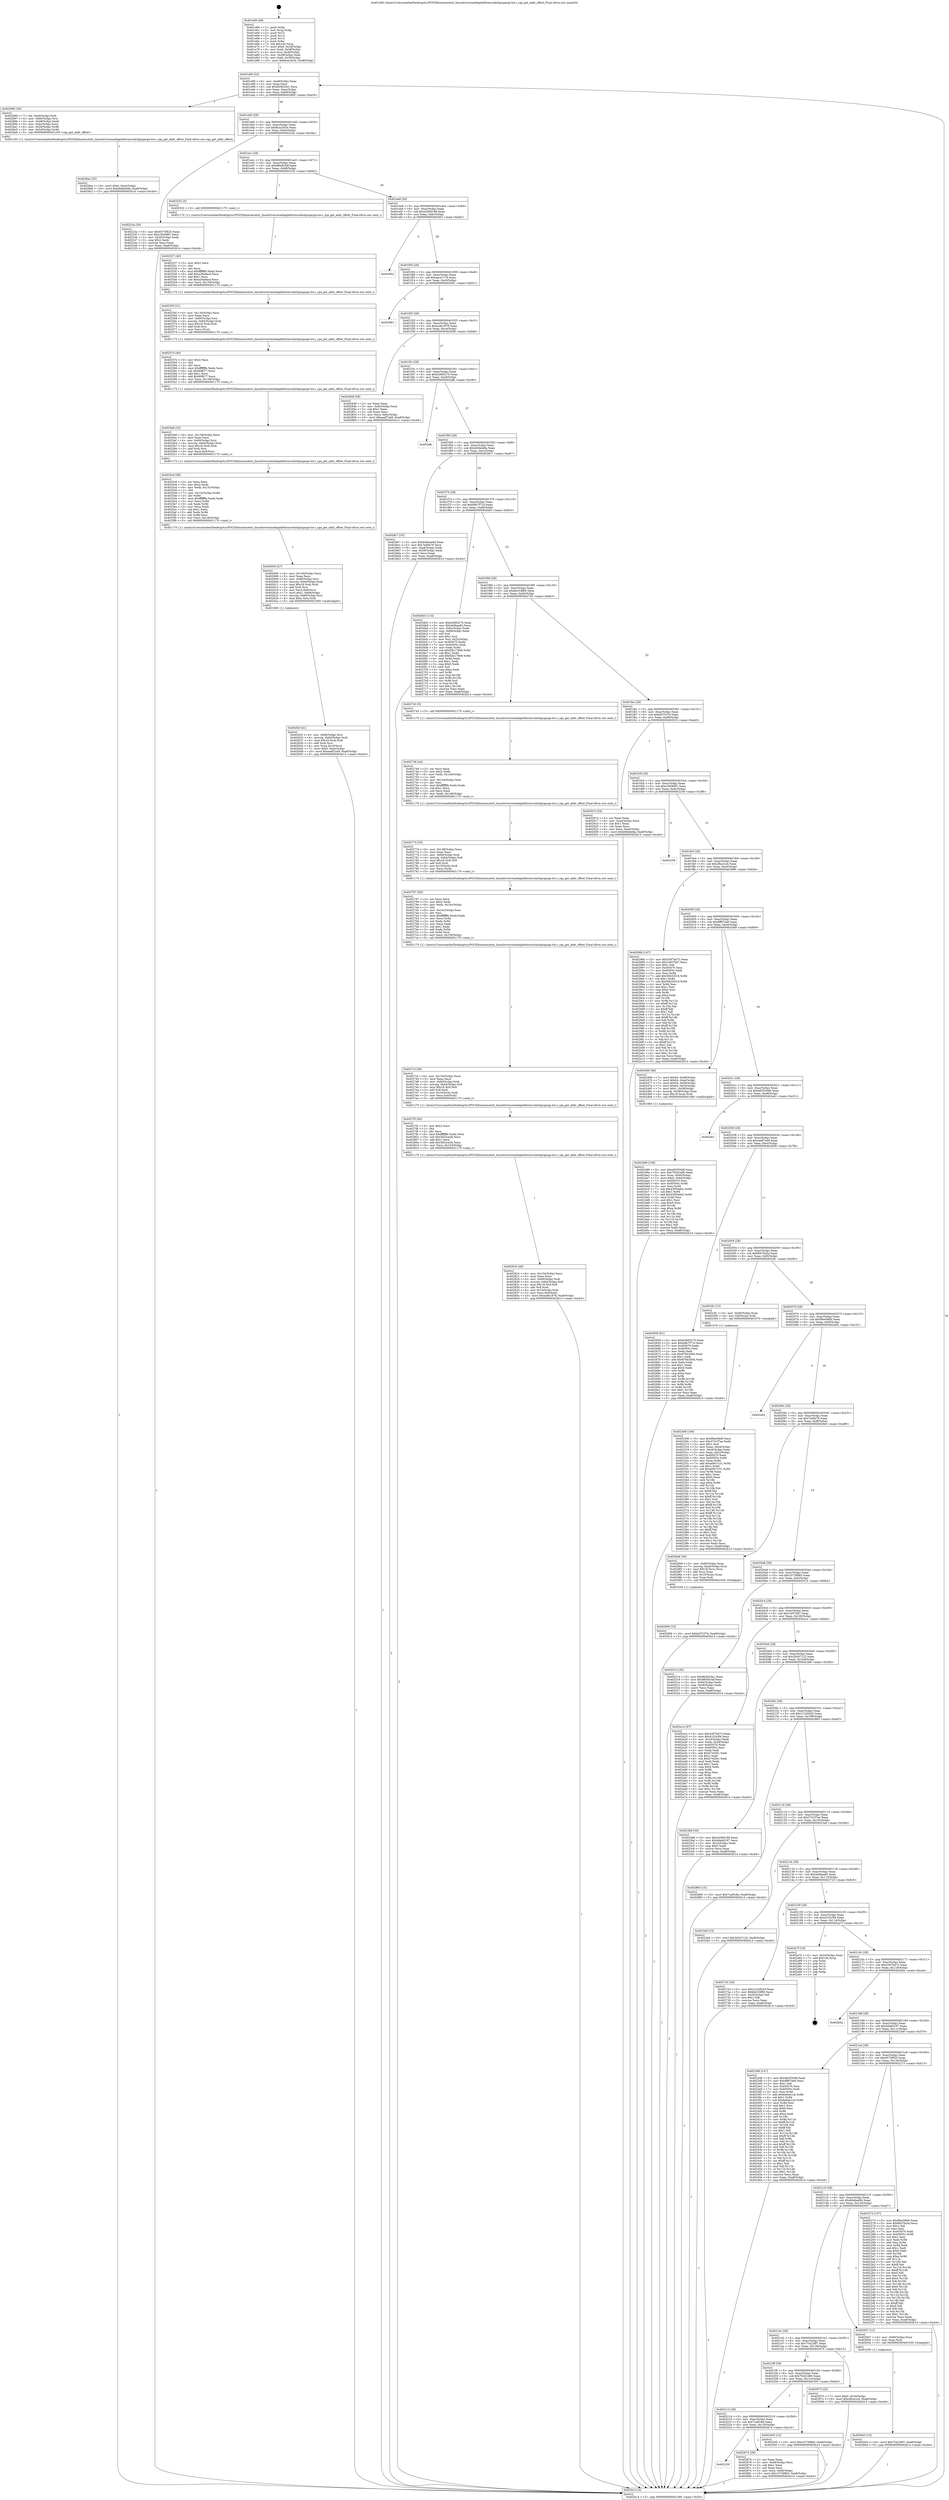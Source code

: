digraph "0x401e60" {
  label = "0x401e60 (/mnt/c/Users/mathe/Desktop/tcc/POCII/binaries/extr_linuxdriversmediaplatformrockchiprgarga-hw.c_rga_get_addr_offset_Final-ollvm.out::main(0))"
  labelloc = "t"
  node[shape=record]

  Entry [label="",width=0.3,height=0.3,shape=circle,fillcolor=black,style=filled]
  "0x401e90" [label="{
     0x401e90 [32]\l
     | [instrs]\l
     &nbsp;&nbsp;0x401e90 \<+6\>: mov -0xa8(%rbp),%eax\l
     &nbsp;&nbsp;0x401e96 \<+2\>: mov %eax,%ecx\l
     &nbsp;&nbsp;0x401e98 \<+6\>: sub $0x8b5b53e1,%ecx\l
     &nbsp;&nbsp;0x401e9e \<+6\>: mov %eax,-0xac(%rbp)\l
     &nbsp;&nbsp;0x401ea4 \<+6\>: mov %ecx,-0xb0(%rbp)\l
     &nbsp;&nbsp;0x401eaa \<+6\>: je 0000000000402890 \<main+0xa30\>\l
  }"]
  "0x402890" [label="{
     0x402890 [30]\l
     | [instrs]\l
     &nbsp;&nbsp;0x402890 \<+7\>: lea -0xa0(%rbp),%rdi\l
     &nbsp;&nbsp;0x402897 \<+4\>: mov -0x60(%rbp),%rsi\l
     &nbsp;&nbsp;0x40289b \<+3\>: mov -0x48(%rbp),%edx\l
     &nbsp;&nbsp;0x40289e \<+3\>: mov -0x4c(%rbp),%ecx\l
     &nbsp;&nbsp;0x4028a1 \<+4\>: mov -0x50(%rbp),%r8d\l
     &nbsp;&nbsp;0x4028a5 \<+4\>: mov -0x54(%rbp),%r9d\l
     &nbsp;&nbsp;0x4028a9 \<+5\>: call 0000000000401250 \<rga_get_addr_offset\>\l
     | [calls]\l
     &nbsp;&nbsp;0x401250 \{1\} (/mnt/c/Users/mathe/Desktop/tcc/POCII/binaries/extr_linuxdriversmediaplatformrockchiprgarga-hw.c_rga_get_addr_offset_Final-ollvm.out::rga_get_addr_offset)\l
  }"]
  "0x401eb0" [label="{
     0x401eb0 [28]\l
     | [instrs]\l
     &nbsp;&nbsp;0x401eb0 \<+5\>: jmp 0000000000401eb5 \<main+0x55\>\l
     &nbsp;&nbsp;0x401eb5 \<+6\>: mov -0xac(%rbp),%eax\l
     &nbsp;&nbsp;0x401ebb \<+5\>: sub $0x8cac3e3e,%eax\l
     &nbsp;&nbsp;0x401ec0 \<+6\>: mov %eax,-0xb4(%rbp)\l
     &nbsp;&nbsp;0x401ec6 \<+6\>: je 000000000040223a \<main+0x3da\>\l
  }"]
  Exit [label="",width=0.3,height=0.3,shape=circle,fillcolor=black,style=filled,peripheries=2]
  "0x40223a" [label="{
     0x40223a [30]\l
     | [instrs]\l
     &nbsp;&nbsp;0x40223a \<+5\>: mov $0x6575f825,%eax\l
     &nbsp;&nbsp;0x40223f \<+5\>: mov $0xc39366f1,%ecx\l
     &nbsp;&nbsp;0x402244 \<+3\>: mov -0x30(%rbp),%edx\l
     &nbsp;&nbsp;0x402247 \<+3\>: cmp $0x2,%edx\l
     &nbsp;&nbsp;0x40224a \<+3\>: cmovne %ecx,%eax\l
     &nbsp;&nbsp;0x40224d \<+6\>: mov %eax,-0xa8(%rbp)\l
     &nbsp;&nbsp;0x402253 \<+5\>: jmp 0000000000402b14 \<main+0xcb4\>\l
  }"]
  "0x401ecc" [label="{
     0x401ecc [28]\l
     | [instrs]\l
     &nbsp;&nbsp;0x401ecc \<+5\>: jmp 0000000000401ed1 \<main+0x71\>\l
     &nbsp;&nbsp;0x401ed1 \<+6\>: mov -0xac(%rbp),%eax\l
     &nbsp;&nbsp;0x401ed7 \<+5\>: sub $0x980d53df,%eax\l
     &nbsp;&nbsp;0x401edc \<+6\>: mov %eax,-0xb8(%rbp)\l
     &nbsp;&nbsp;0x401ee2 \<+6\>: je 0000000000402532 \<main+0x6d2\>\l
  }"]
  "0x402b14" [label="{
     0x402b14 [5]\l
     | [instrs]\l
     &nbsp;&nbsp;0x402b14 \<+5\>: jmp 0000000000401e90 \<main+0x30\>\l
  }"]
  "0x401e60" [label="{
     0x401e60 [48]\l
     | [instrs]\l
     &nbsp;&nbsp;0x401e60 \<+1\>: push %rbp\l
     &nbsp;&nbsp;0x401e61 \<+3\>: mov %rsp,%rbp\l
     &nbsp;&nbsp;0x401e64 \<+2\>: push %r15\l
     &nbsp;&nbsp;0x401e66 \<+2\>: push %r14\l
     &nbsp;&nbsp;0x401e68 \<+2\>: push %r12\l
     &nbsp;&nbsp;0x401e6a \<+1\>: push %rbx\l
     &nbsp;&nbsp;0x401e6b \<+7\>: sub $0x140,%rsp\l
     &nbsp;&nbsp;0x401e72 \<+7\>: movl $0x0,-0x34(%rbp)\l
     &nbsp;&nbsp;0x401e79 \<+3\>: mov %edi,-0x38(%rbp)\l
     &nbsp;&nbsp;0x401e7c \<+4\>: mov %rsi,-0x40(%rbp)\l
     &nbsp;&nbsp;0x401e80 \<+3\>: mov -0x38(%rbp),%edi\l
     &nbsp;&nbsp;0x401e83 \<+3\>: mov %edi,-0x30(%rbp)\l
     &nbsp;&nbsp;0x401e86 \<+10\>: movl $0x8cac3e3e,-0xa8(%rbp)\l
  }"]
  "0x402943" [label="{
     0x402943 [15]\l
     | [instrs]\l
     &nbsp;&nbsp;0x402943 \<+10\>: movl $0x754228f7,-0xa8(%rbp)\l
     &nbsp;&nbsp;0x40294d \<+5\>: jmp 0000000000402b14 \<main+0xcb4\>\l
  }"]
  "0x402532" [label="{
     0x402532 [5]\l
     | [instrs]\l
     &nbsp;&nbsp;0x402532 \<+5\>: call 0000000000401170 \<next_i\>\l
     | [calls]\l
     &nbsp;&nbsp;0x401170 \{1\} (/mnt/c/Users/mathe/Desktop/tcc/POCII/binaries/extr_linuxdriversmediaplatformrockchiprgarga-hw.c_rga_get_addr_offset_Final-ollvm.out::next_i)\l
  }"]
  "0x401ee8" [label="{
     0x401ee8 [28]\l
     | [instrs]\l
     &nbsp;&nbsp;0x401ee8 \<+5\>: jmp 0000000000401eed \<main+0x8d\>\l
     &nbsp;&nbsp;0x401eed \<+6\>: mov -0xac(%rbp),%eax\l
     &nbsp;&nbsp;0x401ef3 \<+5\>: sub $0xa209d188,%eax\l
     &nbsp;&nbsp;0x401ef8 \<+6\>: mov %eax,-0xbc(%rbp)\l
     &nbsp;&nbsp;0x401efe \<+6\>: je 0000000000402952 \<main+0xaf2\>\l
  }"]
  "0x402906" [label="{
     0x402906 [15]\l
     | [instrs]\l
     &nbsp;&nbsp;0x402906 \<+10\>: movl $0xbd7f1f7d,-0xa8(%rbp)\l
     &nbsp;&nbsp;0x402910 \<+5\>: jmp 0000000000402b14 \<main+0xcb4\>\l
  }"]
  "0x402952" [label="{
     0x402952\l
  }", style=dashed]
  "0x401f04" [label="{
     0x401f04 [28]\l
     | [instrs]\l
     &nbsp;&nbsp;0x401f04 \<+5\>: jmp 0000000000401f09 \<main+0xa9\>\l
     &nbsp;&nbsp;0x401f09 \<+6\>: mov -0xac(%rbp),%eax\l
     &nbsp;&nbsp;0x401f0f \<+5\>: sub $0xaace7c78,%eax\l
     &nbsp;&nbsp;0x401f14 \<+6\>: mov %eax,-0xc0(%rbp)\l
     &nbsp;&nbsp;0x401f1a \<+6\>: je 0000000000402961 \<main+0xb01\>\l
  }"]
  "0x4028ae" [label="{
     0x4028ae [25]\l
     | [instrs]\l
     &nbsp;&nbsp;0x4028ae \<+10\>: movl $0x0,-0xa4(%rbp)\l
     &nbsp;&nbsp;0x4028b8 \<+10\>: movl $0xb84bde8a,-0xa8(%rbp)\l
     &nbsp;&nbsp;0x4028c2 \<+5\>: jmp 0000000000402b14 \<main+0xcb4\>\l
  }"]
  "0x402961" [label="{
     0x402961\l
  }", style=dashed]
  "0x401f20" [label="{
     0x401f20 [28]\l
     | [instrs]\l
     &nbsp;&nbsp;0x401f20 \<+5\>: jmp 0000000000401f25 \<main+0xc5\>\l
     &nbsp;&nbsp;0x401f25 \<+6\>: mov -0xac(%rbp),%eax\l
     &nbsp;&nbsp;0x401f2b \<+5\>: sub $0xac8e1878,%eax\l
     &nbsp;&nbsp;0x401f30 \<+6\>: mov %eax,-0xc4(%rbp)\l
     &nbsp;&nbsp;0x401f36 \<+6\>: je 0000000000402849 \<main+0x9e9\>\l
  }"]
  "0x402230" [label="{
     0x402230\l
  }", style=dashed]
  "0x402849" [label="{
     0x402849 [28]\l
     | [instrs]\l
     &nbsp;&nbsp;0x402849 \<+2\>: xor %eax,%eax\l
     &nbsp;&nbsp;0x40284b \<+3\>: mov -0x6c(%rbp),%ecx\l
     &nbsp;&nbsp;0x40284e \<+3\>: sub $0x1,%eax\l
     &nbsp;&nbsp;0x402851 \<+2\>: sub %eax,%ecx\l
     &nbsp;&nbsp;0x402853 \<+3\>: mov %ecx,-0x6c(%rbp)\l
     &nbsp;&nbsp;0x402856 \<+10\>: movl $0xeadf7a49,-0xa8(%rbp)\l
     &nbsp;&nbsp;0x402860 \<+5\>: jmp 0000000000402b14 \<main+0xcb4\>\l
  }"]
  "0x401f3c" [label="{
     0x401f3c [28]\l
     | [instrs]\l
     &nbsp;&nbsp;0x401f3c \<+5\>: jmp 0000000000401f41 \<main+0xe1\>\l
     &nbsp;&nbsp;0x401f41 \<+6\>: mov -0xac(%rbp),%eax\l
     &nbsp;&nbsp;0x401f47 \<+5\>: sub $0xb2665270,%eax\l
     &nbsp;&nbsp;0x401f4c \<+6\>: mov %eax,-0xc8(%rbp)\l
     &nbsp;&nbsp;0x401f52 \<+6\>: je 0000000000402afb \<main+0xc9b\>\l
  }"]
  "0x402874" [label="{
     0x402874 [28]\l
     | [instrs]\l
     &nbsp;&nbsp;0x402874 \<+2\>: xor %eax,%eax\l
     &nbsp;&nbsp;0x402876 \<+3\>: mov -0x64(%rbp),%ecx\l
     &nbsp;&nbsp;0x402879 \<+3\>: sub $0x1,%eax\l
     &nbsp;&nbsp;0x40287c \<+2\>: sub %eax,%ecx\l
     &nbsp;&nbsp;0x40287e \<+3\>: mov %ecx,-0x64(%rbp)\l
     &nbsp;&nbsp;0x402881 \<+10\>: movl $0x107399b5,-0xa8(%rbp)\l
     &nbsp;&nbsp;0x40288b \<+5\>: jmp 0000000000402b14 \<main+0xcb4\>\l
  }"]
  "0x402afb" [label="{
     0x402afb\l
  }", style=dashed]
  "0x401f58" [label="{
     0x401f58 [28]\l
     | [instrs]\l
     &nbsp;&nbsp;0x401f58 \<+5\>: jmp 0000000000401f5d \<main+0xfd\>\l
     &nbsp;&nbsp;0x401f5d \<+6\>: mov -0xac(%rbp),%eax\l
     &nbsp;&nbsp;0x401f63 \<+5\>: sub $0xb84bde8a,%eax\l
     &nbsp;&nbsp;0x401f68 \<+6\>: mov %eax,-0xcc(%rbp)\l
     &nbsp;&nbsp;0x401f6e \<+6\>: je 00000000004028c7 \<main+0xa67\>\l
  }"]
  "0x40281b" [label="{
     0x40281b [46]\l
     | [instrs]\l
     &nbsp;&nbsp;0x40281b \<+6\>: mov -0x154(%rbp),%ecx\l
     &nbsp;&nbsp;0x402821 \<+3\>: imul %eax,%ecx\l
     &nbsp;&nbsp;0x402824 \<+4\>: mov -0x60(%rbp),%rdi\l
     &nbsp;&nbsp;0x402828 \<+4\>: movslq -0x64(%rbp),%r8\l
     &nbsp;&nbsp;0x40282c \<+4\>: imul $0x18,%r8,%r8\l
     &nbsp;&nbsp;0x402830 \<+3\>: add %r8,%rdi\l
     &nbsp;&nbsp;0x402833 \<+4\>: mov 0x10(%rdi),%rdi\l
     &nbsp;&nbsp;0x402837 \<+3\>: mov %ecx,0x8(%rdi)\l
     &nbsp;&nbsp;0x40283a \<+10\>: movl $0xac8e1878,-0xa8(%rbp)\l
     &nbsp;&nbsp;0x402844 \<+5\>: jmp 0000000000402b14 \<main+0xcb4\>\l
  }"]
  "0x4028c7" [label="{
     0x4028c7 [33]\l
     | [instrs]\l
     &nbsp;&nbsp;0x4028c7 \<+5\>: mov $0x6d4ba49d,%eax\l
     &nbsp;&nbsp;0x4028cc \<+5\>: mov $0x7ed0e76,%ecx\l
     &nbsp;&nbsp;0x4028d1 \<+6\>: mov -0xa4(%rbp),%edx\l
     &nbsp;&nbsp;0x4028d7 \<+3\>: cmp -0x58(%rbp),%edx\l
     &nbsp;&nbsp;0x4028da \<+3\>: cmovl %ecx,%eax\l
     &nbsp;&nbsp;0x4028dd \<+6\>: mov %eax,-0xa8(%rbp)\l
     &nbsp;&nbsp;0x4028e3 \<+5\>: jmp 0000000000402b14 \<main+0xcb4\>\l
  }"]
  "0x401f74" [label="{
     0x401f74 [28]\l
     | [instrs]\l
     &nbsp;&nbsp;0x401f74 \<+5\>: jmp 0000000000401f79 \<main+0x119\>\l
     &nbsp;&nbsp;0x401f79 \<+6\>: mov -0xac(%rbp),%eax\l
     &nbsp;&nbsp;0x401f7f \<+5\>: sub $0xb8b7f710,%eax\l
     &nbsp;&nbsp;0x401f84 \<+6\>: mov %eax,-0xd0(%rbp)\l
     &nbsp;&nbsp;0x401f8a \<+6\>: je 00000000004026b3 \<main+0x853\>\l
  }"]
  "0x4027f3" [label="{
     0x4027f3 [40]\l
     | [instrs]\l
     &nbsp;&nbsp;0x4027f3 \<+5\>: mov $0x2,%ecx\l
     &nbsp;&nbsp;0x4027f8 \<+1\>: cltd\l
     &nbsp;&nbsp;0x4027f9 \<+2\>: idiv %ecx\l
     &nbsp;&nbsp;0x4027fb \<+6\>: imul $0xfffffffe,%edx,%ecx\l
     &nbsp;&nbsp;0x402801 \<+6\>: sub $0x3b52ce2b,%ecx\l
     &nbsp;&nbsp;0x402807 \<+3\>: add $0x1,%ecx\l
     &nbsp;&nbsp;0x40280a \<+6\>: add $0x3b52ce2b,%ecx\l
     &nbsp;&nbsp;0x402810 \<+6\>: mov %ecx,-0x154(%rbp)\l
     &nbsp;&nbsp;0x402816 \<+5\>: call 0000000000401170 \<next_i\>\l
     | [calls]\l
     &nbsp;&nbsp;0x401170 \{1\} (/mnt/c/Users/mathe/Desktop/tcc/POCII/binaries/extr_linuxdriversmediaplatformrockchiprgarga-hw.c_rga_get_addr_offset_Final-ollvm.out::next_i)\l
  }"]
  "0x4026b3" [label="{
     0x4026b3 [114]\l
     | [instrs]\l
     &nbsp;&nbsp;0x4026b3 \<+5\>: mov $0xb2665270,%eax\l
     &nbsp;&nbsp;0x4026b8 \<+5\>: mov $0x3e0baa82,%ecx\l
     &nbsp;&nbsp;0x4026bd \<+3\>: mov -0x6c(%rbp),%edx\l
     &nbsp;&nbsp;0x4026c0 \<+3\>: cmp -0x68(%rbp),%edx\l
     &nbsp;&nbsp;0x4026c3 \<+4\>: setl %sil\l
     &nbsp;&nbsp;0x4026c7 \<+4\>: and $0x1,%sil\l
     &nbsp;&nbsp;0x4026cb \<+4\>: mov %sil,-0x25(%rbp)\l
     &nbsp;&nbsp;0x4026cf \<+7\>: mov 0x405070,%edx\l
     &nbsp;&nbsp;0x4026d6 \<+7\>: mov 0x40505c,%edi\l
     &nbsp;&nbsp;0x4026dd \<+3\>: mov %edx,%r8d\l
     &nbsp;&nbsp;0x4026e0 \<+7\>: sub $0x92b17608,%r8d\l
     &nbsp;&nbsp;0x4026e7 \<+4\>: sub $0x1,%r8d\l
     &nbsp;&nbsp;0x4026eb \<+7\>: add $0x92b17608,%r8d\l
     &nbsp;&nbsp;0x4026f2 \<+4\>: imul %r8d,%edx\l
     &nbsp;&nbsp;0x4026f6 \<+3\>: and $0x1,%edx\l
     &nbsp;&nbsp;0x4026f9 \<+3\>: cmp $0x0,%edx\l
     &nbsp;&nbsp;0x4026fc \<+4\>: sete %sil\l
     &nbsp;&nbsp;0x402700 \<+3\>: cmp $0xa,%edi\l
     &nbsp;&nbsp;0x402703 \<+4\>: setl %r9b\l
     &nbsp;&nbsp;0x402707 \<+3\>: mov %sil,%r10b\l
     &nbsp;&nbsp;0x40270a \<+3\>: and %r9b,%r10b\l
     &nbsp;&nbsp;0x40270d \<+3\>: xor %r9b,%sil\l
     &nbsp;&nbsp;0x402710 \<+3\>: or %sil,%r10b\l
     &nbsp;&nbsp;0x402713 \<+4\>: test $0x1,%r10b\l
     &nbsp;&nbsp;0x402717 \<+3\>: cmovne %ecx,%eax\l
     &nbsp;&nbsp;0x40271a \<+6\>: mov %eax,-0xa8(%rbp)\l
     &nbsp;&nbsp;0x402720 \<+5\>: jmp 0000000000402b14 \<main+0xcb4\>\l
  }"]
  "0x401f90" [label="{
     0x401f90 [28]\l
     | [instrs]\l
     &nbsp;&nbsp;0x401f90 \<+5\>: jmp 0000000000401f95 \<main+0x135\>\l
     &nbsp;&nbsp;0x401f95 \<+6\>: mov -0xac(%rbp),%eax\l
     &nbsp;&nbsp;0x401f9b \<+5\>: sub $0xbb318f60,%eax\l
     &nbsp;&nbsp;0x401fa0 \<+6\>: mov %eax,-0xd4(%rbp)\l
     &nbsp;&nbsp;0x401fa6 \<+6\>: je 0000000000402743 \<main+0x8e3\>\l
  }"]
  "0x4027cf" [label="{
     0x4027cf [36]\l
     | [instrs]\l
     &nbsp;&nbsp;0x4027cf \<+6\>: mov -0x150(%rbp),%ecx\l
     &nbsp;&nbsp;0x4027d5 \<+3\>: imul %eax,%ecx\l
     &nbsp;&nbsp;0x4027d8 \<+4\>: mov -0x60(%rbp),%rdi\l
     &nbsp;&nbsp;0x4027dc \<+4\>: movslq -0x64(%rbp),%r8\l
     &nbsp;&nbsp;0x4027e0 \<+4\>: imul $0x18,%r8,%r8\l
     &nbsp;&nbsp;0x4027e4 \<+3\>: add %r8,%rdi\l
     &nbsp;&nbsp;0x4027e7 \<+4\>: mov 0x10(%rdi),%rdi\l
     &nbsp;&nbsp;0x4027eb \<+3\>: mov %ecx,0x4(%rdi)\l
     &nbsp;&nbsp;0x4027ee \<+5\>: call 0000000000401170 \<next_i\>\l
     | [calls]\l
     &nbsp;&nbsp;0x401170 \{1\} (/mnt/c/Users/mathe/Desktop/tcc/POCII/binaries/extr_linuxdriversmediaplatformrockchiprgarga-hw.c_rga_get_addr_offset_Final-ollvm.out::next_i)\l
  }"]
  "0x402743" [label="{
     0x402743 [5]\l
     | [instrs]\l
     &nbsp;&nbsp;0x402743 \<+5\>: call 0000000000401170 \<next_i\>\l
     | [calls]\l
     &nbsp;&nbsp;0x401170 \{1\} (/mnt/c/Users/mathe/Desktop/tcc/POCII/binaries/extr_linuxdriversmediaplatformrockchiprgarga-hw.c_rga_get_addr_offset_Final-ollvm.out::next_i)\l
  }"]
  "0x401fac" [label="{
     0x401fac [28]\l
     | [instrs]\l
     &nbsp;&nbsp;0x401fac \<+5\>: jmp 0000000000401fb1 \<main+0x151\>\l
     &nbsp;&nbsp;0x401fb1 \<+6\>: mov -0xac(%rbp),%eax\l
     &nbsp;&nbsp;0x401fb7 \<+5\>: sub $0xbd7f1f7d,%eax\l
     &nbsp;&nbsp;0x401fbc \<+6\>: mov %eax,-0xd8(%rbp)\l
     &nbsp;&nbsp;0x401fc2 \<+6\>: je 0000000000402915 \<main+0xab5\>\l
  }"]
  "0x402797" [label="{
     0x402797 [56]\l
     | [instrs]\l
     &nbsp;&nbsp;0x402797 \<+2\>: xor %ecx,%ecx\l
     &nbsp;&nbsp;0x402799 \<+5\>: mov $0x2,%edx\l
     &nbsp;&nbsp;0x40279e \<+6\>: mov %edx,-0x14c(%rbp)\l
     &nbsp;&nbsp;0x4027a4 \<+1\>: cltd\l
     &nbsp;&nbsp;0x4027a5 \<+6\>: mov -0x14c(%rbp),%esi\l
     &nbsp;&nbsp;0x4027ab \<+2\>: idiv %esi\l
     &nbsp;&nbsp;0x4027ad \<+6\>: imul $0xfffffffe,%edx,%edx\l
     &nbsp;&nbsp;0x4027b3 \<+3\>: mov %ecx,%r9d\l
     &nbsp;&nbsp;0x4027b6 \<+3\>: sub %edx,%r9d\l
     &nbsp;&nbsp;0x4027b9 \<+2\>: mov %ecx,%edx\l
     &nbsp;&nbsp;0x4027bb \<+3\>: sub $0x1,%edx\l
     &nbsp;&nbsp;0x4027be \<+3\>: add %edx,%r9d\l
     &nbsp;&nbsp;0x4027c1 \<+3\>: sub %r9d,%ecx\l
     &nbsp;&nbsp;0x4027c4 \<+6\>: mov %ecx,-0x150(%rbp)\l
     &nbsp;&nbsp;0x4027ca \<+5\>: call 0000000000401170 \<next_i\>\l
     | [calls]\l
     &nbsp;&nbsp;0x401170 \{1\} (/mnt/c/Users/mathe/Desktop/tcc/POCII/binaries/extr_linuxdriversmediaplatformrockchiprgarga-hw.c_rga_get_addr_offset_Final-ollvm.out::next_i)\l
  }"]
  "0x402915" [label="{
     0x402915 [34]\l
     | [instrs]\l
     &nbsp;&nbsp;0x402915 \<+2\>: xor %eax,%eax\l
     &nbsp;&nbsp;0x402917 \<+6\>: mov -0xa4(%rbp),%ecx\l
     &nbsp;&nbsp;0x40291d \<+3\>: sub $0x1,%eax\l
     &nbsp;&nbsp;0x402920 \<+2\>: sub %eax,%ecx\l
     &nbsp;&nbsp;0x402922 \<+6\>: mov %ecx,-0xa4(%rbp)\l
     &nbsp;&nbsp;0x402928 \<+10\>: movl $0xb84bde8a,-0xa8(%rbp)\l
     &nbsp;&nbsp;0x402932 \<+5\>: jmp 0000000000402b14 \<main+0xcb4\>\l
  }"]
  "0x401fc8" [label="{
     0x401fc8 [28]\l
     | [instrs]\l
     &nbsp;&nbsp;0x401fc8 \<+5\>: jmp 0000000000401fcd \<main+0x16d\>\l
     &nbsp;&nbsp;0x401fcd \<+6\>: mov -0xac(%rbp),%eax\l
     &nbsp;&nbsp;0x401fd3 \<+5\>: sub $0xc39366f1,%eax\l
     &nbsp;&nbsp;0x401fd8 \<+6\>: mov %eax,-0xdc(%rbp)\l
     &nbsp;&nbsp;0x401fde \<+6\>: je 0000000000402258 \<main+0x3f8\>\l
  }"]
  "0x402774" [label="{
     0x402774 [35]\l
     | [instrs]\l
     &nbsp;&nbsp;0x402774 \<+6\>: mov -0x148(%rbp),%ecx\l
     &nbsp;&nbsp;0x40277a \<+3\>: imul %eax,%ecx\l
     &nbsp;&nbsp;0x40277d \<+4\>: mov -0x60(%rbp),%rdi\l
     &nbsp;&nbsp;0x402781 \<+4\>: movslq -0x64(%rbp),%r8\l
     &nbsp;&nbsp;0x402785 \<+4\>: imul $0x18,%r8,%r8\l
     &nbsp;&nbsp;0x402789 \<+3\>: add %r8,%rdi\l
     &nbsp;&nbsp;0x40278c \<+4\>: mov 0x10(%rdi),%rdi\l
     &nbsp;&nbsp;0x402790 \<+2\>: mov %ecx,(%rdi)\l
     &nbsp;&nbsp;0x402792 \<+5\>: call 0000000000401170 \<next_i\>\l
     | [calls]\l
     &nbsp;&nbsp;0x401170 \{1\} (/mnt/c/Users/mathe/Desktop/tcc/POCII/binaries/extr_linuxdriversmediaplatformrockchiprgarga-hw.c_rga_get_addr_offset_Final-ollvm.out::next_i)\l
  }"]
  "0x402258" [label="{
     0x402258\l
  }", style=dashed]
  "0x401fe4" [label="{
     0x401fe4 [28]\l
     | [instrs]\l
     &nbsp;&nbsp;0x401fe4 \<+5\>: jmp 0000000000401fe9 \<main+0x189\>\l
     &nbsp;&nbsp;0x401fe9 \<+6\>: mov -0xac(%rbp),%eax\l
     &nbsp;&nbsp;0x401fef \<+5\>: sub $0xcfbce1e4,%eax\l
     &nbsp;&nbsp;0x401ff4 \<+6\>: mov %eax,-0xe0(%rbp)\l
     &nbsp;&nbsp;0x401ffa \<+6\>: je 000000000040298b \<main+0xb2b\>\l
  }"]
  "0x402748" [label="{
     0x402748 [44]\l
     | [instrs]\l
     &nbsp;&nbsp;0x402748 \<+2\>: xor %ecx,%ecx\l
     &nbsp;&nbsp;0x40274a \<+5\>: mov $0x2,%edx\l
     &nbsp;&nbsp;0x40274f \<+6\>: mov %edx,-0x144(%rbp)\l
     &nbsp;&nbsp;0x402755 \<+1\>: cltd\l
     &nbsp;&nbsp;0x402756 \<+6\>: mov -0x144(%rbp),%esi\l
     &nbsp;&nbsp;0x40275c \<+2\>: idiv %esi\l
     &nbsp;&nbsp;0x40275e \<+6\>: imul $0xfffffffe,%edx,%edx\l
     &nbsp;&nbsp;0x402764 \<+3\>: sub $0x1,%ecx\l
     &nbsp;&nbsp;0x402767 \<+2\>: sub %ecx,%edx\l
     &nbsp;&nbsp;0x402769 \<+6\>: mov %edx,-0x148(%rbp)\l
     &nbsp;&nbsp;0x40276f \<+5\>: call 0000000000401170 \<next_i\>\l
     | [calls]\l
     &nbsp;&nbsp;0x401170 \{1\} (/mnt/c/Users/mathe/Desktop/tcc/POCII/binaries/extr_linuxdriversmediaplatformrockchiprgarga-hw.c_rga_get_addr_offset_Final-ollvm.out::next_i)\l
  }"]
  "0x40298b" [label="{
     0x40298b [147]\l
     | [instrs]\l
     &nbsp;&nbsp;0x40298b \<+5\>: mov $0x4397bd73,%eax\l
     &nbsp;&nbsp;0x402990 \<+5\>: mov $0x1ef376d7,%ecx\l
     &nbsp;&nbsp;0x402995 \<+2\>: mov $0x1,%dl\l
     &nbsp;&nbsp;0x402997 \<+7\>: mov 0x405070,%esi\l
     &nbsp;&nbsp;0x40299e \<+7\>: mov 0x40505c,%edi\l
     &nbsp;&nbsp;0x4029a5 \<+3\>: mov %esi,%r8d\l
     &nbsp;&nbsp;0x4029a8 \<+7\>: add $0x50b32019,%r8d\l
     &nbsp;&nbsp;0x4029af \<+4\>: sub $0x1,%r8d\l
     &nbsp;&nbsp;0x4029b3 \<+7\>: sub $0x50b32019,%r8d\l
     &nbsp;&nbsp;0x4029ba \<+4\>: imul %r8d,%esi\l
     &nbsp;&nbsp;0x4029be \<+3\>: and $0x1,%esi\l
     &nbsp;&nbsp;0x4029c1 \<+3\>: cmp $0x0,%esi\l
     &nbsp;&nbsp;0x4029c4 \<+4\>: sete %r9b\l
     &nbsp;&nbsp;0x4029c8 \<+3\>: cmp $0xa,%edi\l
     &nbsp;&nbsp;0x4029cb \<+4\>: setl %r10b\l
     &nbsp;&nbsp;0x4029cf \<+3\>: mov %r9b,%r11b\l
     &nbsp;&nbsp;0x4029d2 \<+4\>: xor $0xff,%r11b\l
     &nbsp;&nbsp;0x4029d6 \<+3\>: mov %r10b,%bl\l
     &nbsp;&nbsp;0x4029d9 \<+3\>: xor $0xff,%bl\l
     &nbsp;&nbsp;0x4029dc \<+3\>: xor $0x1,%dl\l
     &nbsp;&nbsp;0x4029df \<+3\>: mov %r11b,%r14b\l
     &nbsp;&nbsp;0x4029e2 \<+4\>: and $0xff,%r14b\l
     &nbsp;&nbsp;0x4029e6 \<+3\>: and %dl,%r9b\l
     &nbsp;&nbsp;0x4029e9 \<+3\>: mov %bl,%r15b\l
     &nbsp;&nbsp;0x4029ec \<+4\>: and $0xff,%r15b\l
     &nbsp;&nbsp;0x4029f0 \<+3\>: and %dl,%r10b\l
     &nbsp;&nbsp;0x4029f3 \<+3\>: or %r9b,%r14b\l
     &nbsp;&nbsp;0x4029f6 \<+3\>: or %r10b,%r15b\l
     &nbsp;&nbsp;0x4029f9 \<+3\>: xor %r15b,%r14b\l
     &nbsp;&nbsp;0x4029fc \<+3\>: or %bl,%r11b\l
     &nbsp;&nbsp;0x4029ff \<+4\>: xor $0xff,%r11b\l
     &nbsp;&nbsp;0x402a03 \<+3\>: or $0x1,%dl\l
     &nbsp;&nbsp;0x402a06 \<+3\>: and %dl,%r11b\l
     &nbsp;&nbsp;0x402a09 \<+3\>: or %r11b,%r14b\l
     &nbsp;&nbsp;0x402a0c \<+4\>: test $0x1,%r14b\l
     &nbsp;&nbsp;0x402a10 \<+3\>: cmovne %ecx,%eax\l
     &nbsp;&nbsp;0x402a13 \<+6\>: mov %eax,-0xa8(%rbp)\l
     &nbsp;&nbsp;0x402a19 \<+5\>: jmp 0000000000402b14 \<main+0xcb4\>\l
  }"]
  "0x402000" [label="{
     0x402000 [28]\l
     | [instrs]\l
     &nbsp;&nbsp;0x402000 \<+5\>: jmp 0000000000402005 \<main+0x1a5\>\l
     &nbsp;&nbsp;0x402005 \<+6\>: mov -0xac(%rbp),%eax\l
     &nbsp;&nbsp;0x40200b \<+5\>: sub $0xdff87da6,%eax\l
     &nbsp;&nbsp;0x402010 \<+6\>: mov %eax,-0xe4(%rbp)\l
     &nbsp;&nbsp;0x402016 \<+6\>: je 0000000000402469 \<main+0x609\>\l
  }"]
  "0x40262f" [label="{
     0x40262f [41]\l
     | [instrs]\l
     &nbsp;&nbsp;0x40262f \<+4\>: mov -0x60(%rbp),%rsi\l
     &nbsp;&nbsp;0x402633 \<+4\>: movslq -0x64(%rbp),%rdi\l
     &nbsp;&nbsp;0x402637 \<+4\>: imul $0x18,%rdi,%rdi\l
     &nbsp;&nbsp;0x40263b \<+3\>: add %rdi,%rsi\l
     &nbsp;&nbsp;0x40263e \<+4\>: mov %rax,0x10(%rsi)\l
     &nbsp;&nbsp;0x402642 \<+7\>: movl $0x0,-0x6c(%rbp)\l
     &nbsp;&nbsp;0x402649 \<+10\>: movl $0xeadf7a49,-0xa8(%rbp)\l
     &nbsp;&nbsp;0x402653 \<+5\>: jmp 0000000000402b14 \<main+0xcb4\>\l
  }"]
  "0x402469" [label="{
     0x402469 [48]\l
     | [instrs]\l
     &nbsp;&nbsp;0x402469 \<+7\>: movl $0x64,-0x48(%rbp)\l
     &nbsp;&nbsp;0x402470 \<+7\>: movl $0x64,-0x4c(%rbp)\l
     &nbsp;&nbsp;0x402477 \<+7\>: movl $0x64,-0x50(%rbp)\l
     &nbsp;&nbsp;0x40247e \<+7\>: movl $0x64,-0x54(%rbp)\l
     &nbsp;&nbsp;0x402485 \<+7\>: movl $0x1,-0x58(%rbp)\l
     &nbsp;&nbsp;0x40248c \<+4\>: movslq -0x58(%rbp),%rax\l
     &nbsp;&nbsp;0x402490 \<+4\>: imul $0x18,%rax,%rdi\l
     &nbsp;&nbsp;0x402494 \<+5\>: call 0000000000401060 \<malloc@plt\>\l
     | [calls]\l
     &nbsp;&nbsp;0x401060 \{1\} (unknown)\l
  }"]
  "0x40201c" [label="{
     0x40201c [28]\l
     | [instrs]\l
     &nbsp;&nbsp;0x40201c \<+5\>: jmp 0000000000402021 \<main+0x1c1\>\l
     &nbsp;&nbsp;0x402021 \<+6\>: mov -0xac(%rbp),%eax\l
     &nbsp;&nbsp;0x402027 \<+5\>: sub $0xe83550d8,%eax\l
     &nbsp;&nbsp;0x40202c \<+6\>: mov %eax,-0xe8(%rbp)\l
     &nbsp;&nbsp;0x402032 \<+6\>: je 0000000000402ab1 \<main+0xc51\>\l
  }"]
  "0x402600" [label="{
     0x402600 [47]\l
     | [instrs]\l
     &nbsp;&nbsp;0x402600 \<+6\>: mov -0x140(%rbp),%ecx\l
     &nbsp;&nbsp;0x402606 \<+3\>: imul %eax,%ecx\l
     &nbsp;&nbsp;0x402609 \<+4\>: mov -0x60(%rbp),%rsi\l
     &nbsp;&nbsp;0x40260d \<+4\>: movslq -0x64(%rbp),%rdi\l
     &nbsp;&nbsp;0x402611 \<+4\>: imul $0x18,%rdi,%rdi\l
     &nbsp;&nbsp;0x402615 \<+3\>: add %rdi,%rsi\l
     &nbsp;&nbsp;0x402618 \<+3\>: mov %ecx,0x8(%rsi)\l
     &nbsp;&nbsp;0x40261b \<+7\>: movl $0x1,-0x68(%rbp)\l
     &nbsp;&nbsp;0x402622 \<+4\>: movslq -0x68(%rbp),%rsi\l
     &nbsp;&nbsp;0x402626 \<+4\>: imul $0xc,%rsi,%rdi\l
     &nbsp;&nbsp;0x40262a \<+5\>: call 0000000000401060 \<malloc@plt\>\l
     | [calls]\l
     &nbsp;&nbsp;0x401060 \{1\} (unknown)\l
  }"]
  "0x402ab1" [label="{
     0x402ab1\l
  }", style=dashed]
  "0x402038" [label="{
     0x402038 [28]\l
     | [instrs]\l
     &nbsp;&nbsp;0x402038 \<+5\>: jmp 000000000040203d \<main+0x1dd\>\l
     &nbsp;&nbsp;0x40203d \<+6\>: mov -0xac(%rbp),%eax\l
     &nbsp;&nbsp;0x402043 \<+5\>: sub $0xeadf7a49,%eax\l
     &nbsp;&nbsp;0x402048 \<+6\>: mov %eax,-0xec(%rbp)\l
     &nbsp;&nbsp;0x40204e \<+6\>: je 0000000000402658 \<main+0x7f8\>\l
  }"]
  "0x4025c6" [label="{
     0x4025c6 [58]\l
     | [instrs]\l
     &nbsp;&nbsp;0x4025c6 \<+2\>: xor %ecx,%ecx\l
     &nbsp;&nbsp;0x4025c8 \<+5\>: mov $0x2,%edx\l
     &nbsp;&nbsp;0x4025cd \<+6\>: mov %edx,-0x13c(%rbp)\l
     &nbsp;&nbsp;0x4025d3 \<+1\>: cltd\l
     &nbsp;&nbsp;0x4025d4 \<+7\>: mov -0x13c(%rbp),%r8d\l
     &nbsp;&nbsp;0x4025db \<+3\>: idiv %r8d\l
     &nbsp;&nbsp;0x4025de \<+6\>: imul $0xfffffffe,%edx,%edx\l
     &nbsp;&nbsp;0x4025e4 \<+3\>: mov %ecx,%r9d\l
     &nbsp;&nbsp;0x4025e7 \<+3\>: sub %edx,%r9d\l
     &nbsp;&nbsp;0x4025ea \<+2\>: mov %ecx,%edx\l
     &nbsp;&nbsp;0x4025ec \<+3\>: sub $0x1,%edx\l
     &nbsp;&nbsp;0x4025ef \<+3\>: add %edx,%r9d\l
     &nbsp;&nbsp;0x4025f2 \<+3\>: sub %r9d,%ecx\l
     &nbsp;&nbsp;0x4025f5 \<+6\>: mov %ecx,-0x140(%rbp)\l
     &nbsp;&nbsp;0x4025fb \<+5\>: call 0000000000401170 \<next_i\>\l
     | [calls]\l
     &nbsp;&nbsp;0x401170 \{1\} (/mnt/c/Users/mathe/Desktop/tcc/POCII/binaries/extr_linuxdriversmediaplatformrockchiprgarga-hw.c_rga_get_addr_offset_Final-ollvm.out::next_i)\l
  }"]
  "0x402658" [label="{
     0x402658 [91]\l
     | [instrs]\l
     &nbsp;&nbsp;0x402658 \<+5\>: mov $0xb2665270,%eax\l
     &nbsp;&nbsp;0x40265d \<+5\>: mov $0xb8b7f710,%ecx\l
     &nbsp;&nbsp;0x402662 \<+7\>: mov 0x405070,%edx\l
     &nbsp;&nbsp;0x402669 \<+7\>: mov 0x40505c,%esi\l
     &nbsp;&nbsp;0x402670 \<+2\>: mov %edx,%edi\l
     &nbsp;&nbsp;0x402672 \<+6\>: sub $0x876b20d4,%edi\l
     &nbsp;&nbsp;0x402678 \<+3\>: sub $0x1,%edi\l
     &nbsp;&nbsp;0x40267b \<+6\>: add $0x876b20d4,%edi\l
     &nbsp;&nbsp;0x402681 \<+3\>: imul %edi,%edx\l
     &nbsp;&nbsp;0x402684 \<+3\>: and $0x1,%edx\l
     &nbsp;&nbsp;0x402687 \<+3\>: cmp $0x0,%edx\l
     &nbsp;&nbsp;0x40268a \<+4\>: sete %r8b\l
     &nbsp;&nbsp;0x40268e \<+3\>: cmp $0xa,%esi\l
     &nbsp;&nbsp;0x402691 \<+4\>: setl %r9b\l
     &nbsp;&nbsp;0x402695 \<+3\>: mov %r8b,%r10b\l
     &nbsp;&nbsp;0x402698 \<+3\>: and %r9b,%r10b\l
     &nbsp;&nbsp;0x40269b \<+3\>: xor %r9b,%r8b\l
     &nbsp;&nbsp;0x40269e \<+3\>: or %r8b,%r10b\l
     &nbsp;&nbsp;0x4026a1 \<+4\>: test $0x1,%r10b\l
     &nbsp;&nbsp;0x4026a5 \<+3\>: cmovne %ecx,%eax\l
     &nbsp;&nbsp;0x4026a8 \<+6\>: mov %eax,-0xa8(%rbp)\l
     &nbsp;&nbsp;0x4026ae \<+5\>: jmp 0000000000402b14 \<main+0xcb4\>\l
  }"]
  "0x402054" [label="{
     0x402054 [28]\l
     | [instrs]\l
     &nbsp;&nbsp;0x402054 \<+5\>: jmp 0000000000402059 \<main+0x1f9\>\l
     &nbsp;&nbsp;0x402059 \<+6\>: mov -0xac(%rbp),%eax\l
     &nbsp;&nbsp;0x40205f \<+5\>: sub $0xf6476a3a,%eax\l
     &nbsp;&nbsp;0x402064 \<+6\>: mov %eax,-0xf0(%rbp)\l
     &nbsp;&nbsp;0x40206a \<+6\>: je 00000000004022fc \<main+0x49c\>\l
  }"]
  "0x4025a6" [label="{
     0x4025a6 [32]\l
     | [instrs]\l
     &nbsp;&nbsp;0x4025a6 \<+6\>: mov -0x138(%rbp),%ecx\l
     &nbsp;&nbsp;0x4025ac \<+3\>: imul %eax,%ecx\l
     &nbsp;&nbsp;0x4025af \<+4\>: mov -0x60(%rbp),%rsi\l
     &nbsp;&nbsp;0x4025b3 \<+4\>: movslq -0x64(%rbp),%rdi\l
     &nbsp;&nbsp;0x4025b7 \<+4\>: imul $0x18,%rdi,%rdi\l
     &nbsp;&nbsp;0x4025bb \<+3\>: add %rdi,%rsi\l
     &nbsp;&nbsp;0x4025be \<+3\>: mov %ecx,0x4(%rsi)\l
     &nbsp;&nbsp;0x4025c1 \<+5\>: call 0000000000401170 \<next_i\>\l
     | [calls]\l
     &nbsp;&nbsp;0x401170 \{1\} (/mnt/c/Users/mathe/Desktop/tcc/POCII/binaries/extr_linuxdriversmediaplatformrockchiprgarga-hw.c_rga_get_addr_offset_Final-ollvm.out::next_i)\l
  }"]
  "0x4022fc" [label="{
     0x4022fc [13]\l
     | [instrs]\l
     &nbsp;&nbsp;0x4022fc \<+4\>: mov -0x40(%rbp),%rax\l
     &nbsp;&nbsp;0x402300 \<+4\>: mov 0x8(%rax),%rdi\l
     &nbsp;&nbsp;0x402304 \<+5\>: call 0000000000401070 \<atoi@plt\>\l
     | [calls]\l
     &nbsp;&nbsp;0x401070 \{1\} (unknown)\l
  }"]
  "0x402070" [label="{
     0x402070 [28]\l
     | [instrs]\l
     &nbsp;&nbsp;0x402070 \<+5\>: jmp 0000000000402075 \<main+0x215\>\l
     &nbsp;&nbsp;0x402075 \<+6\>: mov -0xac(%rbp),%eax\l
     &nbsp;&nbsp;0x40207b \<+5\>: sub $0xf9ee58d0,%eax\l
     &nbsp;&nbsp;0x402080 \<+6\>: mov %eax,-0xf4(%rbp)\l
     &nbsp;&nbsp;0x402086 \<+6\>: je 0000000000402a92 \<main+0xc32\>\l
  }"]
  "0x40257e" [label="{
     0x40257e [40]\l
     | [instrs]\l
     &nbsp;&nbsp;0x40257e \<+5\>: mov $0x2,%ecx\l
     &nbsp;&nbsp;0x402583 \<+1\>: cltd\l
     &nbsp;&nbsp;0x402584 \<+2\>: idiv %ecx\l
     &nbsp;&nbsp;0x402586 \<+6\>: imul $0xfffffffe,%edx,%ecx\l
     &nbsp;&nbsp;0x40258c \<+6\>: sub $0x90fb77,%ecx\l
     &nbsp;&nbsp;0x402592 \<+3\>: add $0x1,%ecx\l
     &nbsp;&nbsp;0x402595 \<+6\>: add $0x90fb77,%ecx\l
     &nbsp;&nbsp;0x40259b \<+6\>: mov %ecx,-0x138(%rbp)\l
     &nbsp;&nbsp;0x4025a1 \<+5\>: call 0000000000401170 \<next_i\>\l
     | [calls]\l
     &nbsp;&nbsp;0x401170 \{1\} (/mnt/c/Users/mathe/Desktop/tcc/POCII/binaries/extr_linuxdriversmediaplatformrockchiprgarga-hw.c_rga_get_addr_offset_Final-ollvm.out::next_i)\l
  }"]
  "0x402a92" [label="{
     0x402a92\l
  }", style=dashed]
  "0x40208c" [label="{
     0x40208c [28]\l
     | [instrs]\l
     &nbsp;&nbsp;0x40208c \<+5\>: jmp 0000000000402091 \<main+0x231\>\l
     &nbsp;&nbsp;0x402091 \<+6\>: mov -0xac(%rbp),%eax\l
     &nbsp;&nbsp;0x402097 \<+5\>: sub $0x7ed0e76,%eax\l
     &nbsp;&nbsp;0x40209c \<+6\>: mov %eax,-0xf8(%rbp)\l
     &nbsp;&nbsp;0x4020a2 \<+6\>: je 00000000004028e8 \<main+0xa88\>\l
  }"]
  "0x40255f" [label="{
     0x40255f [31]\l
     | [instrs]\l
     &nbsp;&nbsp;0x40255f \<+6\>: mov -0x134(%rbp),%ecx\l
     &nbsp;&nbsp;0x402565 \<+3\>: imul %eax,%ecx\l
     &nbsp;&nbsp;0x402568 \<+4\>: mov -0x60(%rbp),%rsi\l
     &nbsp;&nbsp;0x40256c \<+4\>: movslq -0x64(%rbp),%rdi\l
     &nbsp;&nbsp;0x402570 \<+4\>: imul $0x18,%rdi,%rdi\l
     &nbsp;&nbsp;0x402574 \<+3\>: add %rdi,%rsi\l
     &nbsp;&nbsp;0x402577 \<+2\>: mov %ecx,(%rsi)\l
     &nbsp;&nbsp;0x402579 \<+5\>: call 0000000000401170 \<next_i\>\l
     | [calls]\l
     &nbsp;&nbsp;0x401170 \{1\} (/mnt/c/Users/mathe/Desktop/tcc/POCII/binaries/extr_linuxdriversmediaplatformrockchiprgarga-hw.c_rga_get_addr_offset_Final-ollvm.out::next_i)\l
  }"]
  "0x4028e8" [label="{
     0x4028e8 [30]\l
     | [instrs]\l
     &nbsp;&nbsp;0x4028e8 \<+4\>: mov -0x60(%rbp),%rax\l
     &nbsp;&nbsp;0x4028ec \<+7\>: movslq -0xa4(%rbp),%rcx\l
     &nbsp;&nbsp;0x4028f3 \<+4\>: imul $0x18,%rcx,%rcx\l
     &nbsp;&nbsp;0x4028f7 \<+3\>: add %rcx,%rax\l
     &nbsp;&nbsp;0x4028fa \<+4\>: mov 0x10(%rax),%rax\l
     &nbsp;&nbsp;0x4028fe \<+3\>: mov %rax,%rdi\l
     &nbsp;&nbsp;0x402901 \<+5\>: call 0000000000401030 \<free@plt\>\l
     | [calls]\l
     &nbsp;&nbsp;0x401030 \{1\} (unknown)\l
  }"]
  "0x4020a8" [label="{
     0x4020a8 [28]\l
     | [instrs]\l
     &nbsp;&nbsp;0x4020a8 \<+5\>: jmp 00000000004020ad \<main+0x24d\>\l
     &nbsp;&nbsp;0x4020ad \<+6\>: mov -0xac(%rbp),%eax\l
     &nbsp;&nbsp;0x4020b3 \<+5\>: sub $0x107399b5,%eax\l
     &nbsp;&nbsp;0x4020b8 \<+6\>: mov %eax,-0xfc(%rbp)\l
     &nbsp;&nbsp;0x4020be \<+6\>: je 0000000000402514 \<main+0x6b4\>\l
  }"]
  "0x402537" [label="{
     0x402537 [40]\l
     | [instrs]\l
     &nbsp;&nbsp;0x402537 \<+5\>: mov $0x2,%ecx\l
     &nbsp;&nbsp;0x40253c \<+1\>: cltd\l
     &nbsp;&nbsp;0x40253d \<+2\>: idiv %ecx\l
     &nbsp;&nbsp;0x40253f \<+6\>: imul $0xfffffffe,%edx,%ecx\l
     &nbsp;&nbsp;0x402545 \<+6\>: add $0xa26a9acd,%ecx\l
     &nbsp;&nbsp;0x40254b \<+3\>: add $0x1,%ecx\l
     &nbsp;&nbsp;0x40254e \<+6\>: sub $0xa26a9acd,%ecx\l
     &nbsp;&nbsp;0x402554 \<+6\>: mov %ecx,-0x134(%rbp)\l
     &nbsp;&nbsp;0x40255a \<+5\>: call 0000000000401170 \<next_i\>\l
     | [calls]\l
     &nbsp;&nbsp;0x401170 \{1\} (/mnt/c/Users/mathe/Desktop/tcc/POCII/binaries/extr_linuxdriversmediaplatformrockchiprgarga-hw.c_rga_get_addr_offset_Final-ollvm.out::next_i)\l
  }"]
  "0x402514" [label="{
     0x402514 [30]\l
     | [instrs]\l
     &nbsp;&nbsp;0x402514 \<+5\>: mov $0x8b5b53e1,%eax\l
     &nbsp;&nbsp;0x402519 \<+5\>: mov $0x980d53df,%ecx\l
     &nbsp;&nbsp;0x40251e \<+3\>: mov -0x64(%rbp),%edx\l
     &nbsp;&nbsp;0x402521 \<+3\>: cmp -0x58(%rbp),%edx\l
     &nbsp;&nbsp;0x402524 \<+3\>: cmovl %ecx,%eax\l
     &nbsp;&nbsp;0x402527 \<+6\>: mov %eax,-0xa8(%rbp)\l
     &nbsp;&nbsp;0x40252d \<+5\>: jmp 0000000000402b14 \<main+0xcb4\>\l
  }"]
  "0x4020c4" [label="{
     0x4020c4 [28]\l
     | [instrs]\l
     &nbsp;&nbsp;0x4020c4 \<+5\>: jmp 00000000004020c9 \<main+0x269\>\l
     &nbsp;&nbsp;0x4020c9 \<+6\>: mov -0xac(%rbp),%eax\l
     &nbsp;&nbsp;0x4020cf \<+5\>: sub $0x1ef376d7,%eax\l
     &nbsp;&nbsp;0x4020d4 \<+6\>: mov %eax,-0x100(%rbp)\l
     &nbsp;&nbsp;0x4020da \<+6\>: je 0000000000402a1e \<main+0xbbe\>\l
  }"]
  "0x402214" [label="{
     0x402214 [28]\l
     | [instrs]\l
     &nbsp;&nbsp;0x402214 \<+5\>: jmp 0000000000402219 \<main+0x3b9\>\l
     &nbsp;&nbsp;0x402219 \<+6\>: mov -0xac(%rbp),%eax\l
     &nbsp;&nbsp;0x40221f \<+5\>: sub $0x7caf3c6e,%eax\l
     &nbsp;&nbsp;0x402224 \<+6\>: mov %eax,-0x130(%rbp)\l
     &nbsp;&nbsp;0x40222a \<+6\>: je 0000000000402874 \<main+0xa14\>\l
  }"]
  "0x402a1e" [label="{
     0x402a1e [97]\l
     | [instrs]\l
     &nbsp;&nbsp;0x402a1e \<+5\>: mov $0x4397bd73,%eax\l
     &nbsp;&nbsp;0x402a23 \<+5\>: mov $0x41f1b3f4,%ecx\l
     &nbsp;&nbsp;0x402a28 \<+3\>: mov -0x34(%rbp),%edx\l
     &nbsp;&nbsp;0x402a2b \<+3\>: mov %edx,-0x24(%rbp)\l
     &nbsp;&nbsp;0x402a2e \<+7\>: mov 0x405070,%edx\l
     &nbsp;&nbsp;0x402a35 \<+7\>: mov 0x40505c,%esi\l
     &nbsp;&nbsp;0x402a3c \<+2\>: mov %edx,%edi\l
     &nbsp;&nbsp;0x402a3e \<+6\>: add $0xb742f41,%edi\l
     &nbsp;&nbsp;0x402a44 \<+3\>: sub $0x1,%edi\l
     &nbsp;&nbsp;0x402a47 \<+6\>: sub $0xb742f41,%edi\l
     &nbsp;&nbsp;0x402a4d \<+3\>: imul %edi,%edx\l
     &nbsp;&nbsp;0x402a50 \<+3\>: and $0x1,%edx\l
     &nbsp;&nbsp;0x402a53 \<+3\>: cmp $0x0,%edx\l
     &nbsp;&nbsp;0x402a56 \<+4\>: sete %r8b\l
     &nbsp;&nbsp;0x402a5a \<+3\>: cmp $0xa,%esi\l
     &nbsp;&nbsp;0x402a5d \<+4\>: setl %r9b\l
     &nbsp;&nbsp;0x402a61 \<+3\>: mov %r8b,%r10b\l
     &nbsp;&nbsp;0x402a64 \<+3\>: and %r9b,%r10b\l
     &nbsp;&nbsp;0x402a67 \<+3\>: xor %r9b,%r8b\l
     &nbsp;&nbsp;0x402a6a \<+3\>: or %r8b,%r10b\l
     &nbsp;&nbsp;0x402a6d \<+4\>: test $0x1,%r10b\l
     &nbsp;&nbsp;0x402a71 \<+3\>: cmovne %ecx,%eax\l
     &nbsp;&nbsp;0x402a74 \<+6\>: mov %eax,-0xa8(%rbp)\l
     &nbsp;&nbsp;0x402a7a \<+5\>: jmp 0000000000402b14 \<main+0xcb4\>\l
  }"]
  "0x4020e0" [label="{
     0x4020e0 [28]\l
     | [instrs]\l
     &nbsp;&nbsp;0x4020e0 \<+5\>: jmp 00000000004020e5 \<main+0x285\>\l
     &nbsp;&nbsp;0x4020e5 \<+6\>: mov -0xac(%rbp),%eax\l
     &nbsp;&nbsp;0x4020eb \<+5\>: sub $0x2b547122,%eax\l
     &nbsp;&nbsp;0x4020f0 \<+6\>: mov %eax,-0x104(%rbp)\l
     &nbsp;&nbsp;0x4020f6 \<+6\>: je 00000000004023b8 \<main+0x558\>\l
  }"]
  "0x402505" [label="{
     0x402505 [15]\l
     | [instrs]\l
     &nbsp;&nbsp;0x402505 \<+10\>: movl $0x107399b5,-0xa8(%rbp)\l
     &nbsp;&nbsp;0x40250f \<+5\>: jmp 0000000000402b14 \<main+0xcb4\>\l
  }"]
  "0x4023b8" [label="{
     0x4023b8 [30]\l
     | [instrs]\l
     &nbsp;&nbsp;0x4023b8 \<+5\>: mov $0xa209d188,%eax\l
     &nbsp;&nbsp;0x4023bd \<+5\>: mov $0x4deb0197,%ecx\l
     &nbsp;&nbsp;0x4023c2 \<+3\>: mov -0x2c(%rbp),%edx\l
     &nbsp;&nbsp;0x4023c5 \<+3\>: cmp $0x0,%edx\l
     &nbsp;&nbsp;0x4023c8 \<+3\>: cmove %ecx,%eax\l
     &nbsp;&nbsp;0x4023cb \<+6\>: mov %eax,-0xa8(%rbp)\l
     &nbsp;&nbsp;0x4023d1 \<+5\>: jmp 0000000000402b14 \<main+0xcb4\>\l
  }"]
  "0x4020fc" [label="{
     0x4020fc [28]\l
     | [instrs]\l
     &nbsp;&nbsp;0x4020fc \<+5\>: jmp 0000000000402101 \<main+0x2a1\>\l
     &nbsp;&nbsp;0x402101 \<+6\>: mov -0xac(%rbp),%eax\l
     &nbsp;&nbsp;0x402107 \<+5\>: sub $0x31228420,%eax\l
     &nbsp;&nbsp;0x40210c \<+6\>: mov %eax,-0x108(%rbp)\l
     &nbsp;&nbsp;0x402112 \<+6\>: je 0000000000402865 \<main+0xa05\>\l
  }"]
  "0x4021f8" [label="{
     0x4021f8 [28]\l
     | [instrs]\l
     &nbsp;&nbsp;0x4021f8 \<+5\>: jmp 00000000004021fd \<main+0x39d\>\l
     &nbsp;&nbsp;0x4021fd \<+6\>: mov -0xac(%rbp),%eax\l
     &nbsp;&nbsp;0x402203 \<+5\>: sub $0x792d1e86,%eax\l
     &nbsp;&nbsp;0x402208 \<+6\>: mov %eax,-0x12c(%rbp)\l
     &nbsp;&nbsp;0x40220e \<+6\>: je 0000000000402505 \<main+0x6a5\>\l
  }"]
  "0x402865" [label="{
     0x402865 [15]\l
     | [instrs]\l
     &nbsp;&nbsp;0x402865 \<+10\>: movl $0x7caf3c6e,-0xa8(%rbp)\l
     &nbsp;&nbsp;0x40286f \<+5\>: jmp 0000000000402b14 \<main+0xcb4\>\l
  }"]
  "0x402118" [label="{
     0x402118 [28]\l
     | [instrs]\l
     &nbsp;&nbsp;0x402118 \<+5\>: jmp 000000000040211d \<main+0x2bd\>\l
     &nbsp;&nbsp;0x40211d \<+6\>: mov -0xac(%rbp),%eax\l
     &nbsp;&nbsp;0x402123 \<+5\>: sub $0x3741f7ae,%eax\l
     &nbsp;&nbsp;0x402128 \<+6\>: mov %eax,-0x10c(%rbp)\l
     &nbsp;&nbsp;0x40212e \<+6\>: je 00000000004023a9 \<main+0x549\>\l
  }"]
  "0x402975" [label="{
     0x402975 [22]\l
     | [instrs]\l
     &nbsp;&nbsp;0x402975 \<+7\>: movl $0x0,-0x34(%rbp)\l
     &nbsp;&nbsp;0x40297c \<+10\>: movl $0xcfbce1e4,-0xa8(%rbp)\l
     &nbsp;&nbsp;0x402986 \<+5\>: jmp 0000000000402b14 \<main+0xcb4\>\l
  }"]
  "0x4023a9" [label="{
     0x4023a9 [15]\l
     | [instrs]\l
     &nbsp;&nbsp;0x4023a9 \<+10\>: movl $0x2b547122,-0xa8(%rbp)\l
     &nbsp;&nbsp;0x4023b3 \<+5\>: jmp 0000000000402b14 \<main+0xcb4\>\l
  }"]
  "0x402134" [label="{
     0x402134 [28]\l
     | [instrs]\l
     &nbsp;&nbsp;0x402134 \<+5\>: jmp 0000000000402139 \<main+0x2d9\>\l
     &nbsp;&nbsp;0x402139 \<+6\>: mov -0xac(%rbp),%eax\l
     &nbsp;&nbsp;0x40213f \<+5\>: sub $0x3e0baa82,%eax\l
     &nbsp;&nbsp;0x402144 \<+6\>: mov %eax,-0x110(%rbp)\l
     &nbsp;&nbsp;0x40214a \<+6\>: je 0000000000402725 \<main+0x8c5\>\l
  }"]
  "0x4021dc" [label="{
     0x4021dc [28]\l
     | [instrs]\l
     &nbsp;&nbsp;0x4021dc \<+5\>: jmp 00000000004021e1 \<main+0x381\>\l
     &nbsp;&nbsp;0x4021e1 \<+6\>: mov -0xac(%rbp),%eax\l
     &nbsp;&nbsp;0x4021e7 \<+5\>: sub $0x754228f7,%eax\l
     &nbsp;&nbsp;0x4021ec \<+6\>: mov %eax,-0x128(%rbp)\l
     &nbsp;&nbsp;0x4021f2 \<+6\>: je 0000000000402975 \<main+0xb15\>\l
  }"]
  "0x402725" [label="{
     0x402725 [30]\l
     | [instrs]\l
     &nbsp;&nbsp;0x402725 \<+5\>: mov $0x31228420,%eax\l
     &nbsp;&nbsp;0x40272a \<+5\>: mov $0xbb318f60,%ecx\l
     &nbsp;&nbsp;0x40272f \<+3\>: mov -0x25(%rbp),%dl\l
     &nbsp;&nbsp;0x402732 \<+3\>: test $0x1,%dl\l
     &nbsp;&nbsp;0x402735 \<+3\>: cmovne %ecx,%eax\l
     &nbsp;&nbsp;0x402738 \<+6\>: mov %eax,-0xa8(%rbp)\l
     &nbsp;&nbsp;0x40273e \<+5\>: jmp 0000000000402b14 \<main+0xcb4\>\l
  }"]
  "0x402150" [label="{
     0x402150 [28]\l
     | [instrs]\l
     &nbsp;&nbsp;0x402150 \<+5\>: jmp 0000000000402155 \<main+0x2f5\>\l
     &nbsp;&nbsp;0x402155 \<+6\>: mov -0xac(%rbp),%eax\l
     &nbsp;&nbsp;0x40215b \<+5\>: sub $0x41f1b3f4,%eax\l
     &nbsp;&nbsp;0x402160 \<+6\>: mov %eax,-0x114(%rbp)\l
     &nbsp;&nbsp;0x402166 \<+6\>: je 0000000000402a7f \<main+0xc1f\>\l
  }"]
  "0x402937" [label="{
     0x402937 [12]\l
     | [instrs]\l
     &nbsp;&nbsp;0x402937 \<+4\>: mov -0x60(%rbp),%rax\l
     &nbsp;&nbsp;0x40293b \<+3\>: mov %rax,%rdi\l
     &nbsp;&nbsp;0x40293e \<+5\>: call 0000000000401030 \<free@plt\>\l
     | [calls]\l
     &nbsp;&nbsp;0x401030 \{1\} (unknown)\l
  }"]
  "0x402a7f" [label="{
     0x402a7f [19]\l
     | [instrs]\l
     &nbsp;&nbsp;0x402a7f \<+3\>: mov -0x24(%rbp),%eax\l
     &nbsp;&nbsp;0x402a82 \<+7\>: add $0x140,%rsp\l
     &nbsp;&nbsp;0x402a89 \<+1\>: pop %rbx\l
     &nbsp;&nbsp;0x402a8a \<+2\>: pop %r12\l
     &nbsp;&nbsp;0x402a8c \<+2\>: pop %r14\l
     &nbsp;&nbsp;0x402a8e \<+2\>: pop %r15\l
     &nbsp;&nbsp;0x402a90 \<+1\>: pop %rbp\l
     &nbsp;&nbsp;0x402a91 \<+1\>: ret\l
  }"]
  "0x40216c" [label="{
     0x40216c [28]\l
     | [instrs]\l
     &nbsp;&nbsp;0x40216c \<+5\>: jmp 0000000000402171 \<main+0x311\>\l
     &nbsp;&nbsp;0x402171 \<+6\>: mov -0xac(%rbp),%eax\l
     &nbsp;&nbsp;0x402177 \<+5\>: sub $0x4397bd73,%eax\l
     &nbsp;&nbsp;0x40217c \<+6\>: mov %eax,-0x118(%rbp)\l
     &nbsp;&nbsp;0x402182 \<+6\>: je 0000000000402b0a \<main+0xcaa\>\l
  }"]
  "0x402499" [label="{
     0x402499 [108]\l
     | [instrs]\l
     &nbsp;&nbsp;0x402499 \<+5\>: mov $0xe83550d8,%ecx\l
     &nbsp;&nbsp;0x40249e \<+5\>: mov $0x792d1e86,%edx\l
     &nbsp;&nbsp;0x4024a3 \<+4\>: mov %rax,-0x60(%rbp)\l
     &nbsp;&nbsp;0x4024a7 \<+7\>: movl $0x0,-0x64(%rbp)\l
     &nbsp;&nbsp;0x4024ae \<+7\>: mov 0x405070,%esi\l
     &nbsp;&nbsp;0x4024b5 \<+8\>: mov 0x40505c,%r8d\l
     &nbsp;&nbsp;0x4024bd \<+3\>: mov %esi,%r9d\l
     &nbsp;&nbsp;0x4024c0 \<+7\>: sub $0x4395da62,%r9d\l
     &nbsp;&nbsp;0x4024c7 \<+4\>: sub $0x1,%r9d\l
     &nbsp;&nbsp;0x4024cb \<+7\>: add $0x4395da62,%r9d\l
     &nbsp;&nbsp;0x4024d2 \<+4\>: imul %r9d,%esi\l
     &nbsp;&nbsp;0x4024d6 \<+3\>: and $0x1,%esi\l
     &nbsp;&nbsp;0x4024d9 \<+3\>: cmp $0x0,%esi\l
     &nbsp;&nbsp;0x4024dc \<+4\>: sete %r10b\l
     &nbsp;&nbsp;0x4024e0 \<+4\>: cmp $0xa,%r8d\l
     &nbsp;&nbsp;0x4024e4 \<+4\>: setl %r11b\l
     &nbsp;&nbsp;0x4024e8 \<+3\>: mov %r10b,%bl\l
     &nbsp;&nbsp;0x4024eb \<+3\>: and %r11b,%bl\l
     &nbsp;&nbsp;0x4024ee \<+3\>: xor %r11b,%r10b\l
     &nbsp;&nbsp;0x4024f1 \<+3\>: or %r10b,%bl\l
     &nbsp;&nbsp;0x4024f4 \<+3\>: test $0x1,%bl\l
     &nbsp;&nbsp;0x4024f7 \<+3\>: cmovne %edx,%ecx\l
     &nbsp;&nbsp;0x4024fa \<+6\>: mov %ecx,-0xa8(%rbp)\l
     &nbsp;&nbsp;0x402500 \<+5\>: jmp 0000000000402b14 \<main+0xcb4\>\l
  }"]
  "0x402b0a" [label="{
     0x402b0a\l
  }", style=dashed]
  "0x402188" [label="{
     0x402188 [28]\l
     | [instrs]\l
     &nbsp;&nbsp;0x402188 \<+5\>: jmp 000000000040218d \<main+0x32d\>\l
     &nbsp;&nbsp;0x40218d \<+6\>: mov -0xac(%rbp),%eax\l
     &nbsp;&nbsp;0x402193 \<+5\>: sub $0x4deb0197,%eax\l
     &nbsp;&nbsp;0x402198 \<+6\>: mov %eax,-0x11c(%rbp)\l
     &nbsp;&nbsp;0x40219e \<+6\>: je 00000000004023d6 \<main+0x576\>\l
  }"]
  "0x402309" [label="{
     0x402309 [160]\l
     | [instrs]\l
     &nbsp;&nbsp;0x402309 \<+5\>: mov $0xf9ee58d0,%ecx\l
     &nbsp;&nbsp;0x40230e \<+5\>: mov $0x3741f7ae,%edx\l
     &nbsp;&nbsp;0x402313 \<+3\>: mov $0x1,%sil\l
     &nbsp;&nbsp;0x402316 \<+3\>: mov %eax,-0x44(%rbp)\l
     &nbsp;&nbsp;0x402319 \<+3\>: mov -0x44(%rbp),%eax\l
     &nbsp;&nbsp;0x40231c \<+3\>: mov %eax,-0x2c(%rbp)\l
     &nbsp;&nbsp;0x40231f \<+7\>: mov 0x405070,%eax\l
     &nbsp;&nbsp;0x402326 \<+8\>: mov 0x40505c,%r8d\l
     &nbsp;&nbsp;0x40232e \<+3\>: mov %eax,%r9d\l
     &nbsp;&nbsp;0x402331 \<+7\>: add $0xa09c7c31,%r9d\l
     &nbsp;&nbsp;0x402338 \<+4\>: sub $0x1,%r9d\l
     &nbsp;&nbsp;0x40233c \<+7\>: sub $0xa09c7c31,%r9d\l
     &nbsp;&nbsp;0x402343 \<+4\>: imul %r9d,%eax\l
     &nbsp;&nbsp;0x402347 \<+3\>: and $0x1,%eax\l
     &nbsp;&nbsp;0x40234a \<+3\>: cmp $0x0,%eax\l
     &nbsp;&nbsp;0x40234d \<+4\>: sete %r10b\l
     &nbsp;&nbsp;0x402351 \<+4\>: cmp $0xa,%r8d\l
     &nbsp;&nbsp;0x402355 \<+4\>: setl %r11b\l
     &nbsp;&nbsp;0x402359 \<+3\>: mov %r10b,%bl\l
     &nbsp;&nbsp;0x40235c \<+3\>: xor $0xff,%bl\l
     &nbsp;&nbsp;0x40235f \<+3\>: mov %r11b,%r14b\l
     &nbsp;&nbsp;0x402362 \<+4\>: xor $0xff,%r14b\l
     &nbsp;&nbsp;0x402366 \<+4\>: xor $0x1,%sil\l
     &nbsp;&nbsp;0x40236a \<+3\>: mov %bl,%r15b\l
     &nbsp;&nbsp;0x40236d \<+4\>: and $0xff,%r15b\l
     &nbsp;&nbsp;0x402371 \<+3\>: and %sil,%r10b\l
     &nbsp;&nbsp;0x402374 \<+3\>: mov %r14b,%r12b\l
     &nbsp;&nbsp;0x402377 \<+4\>: and $0xff,%r12b\l
     &nbsp;&nbsp;0x40237b \<+3\>: and %sil,%r11b\l
     &nbsp;&nbsp;0x40237e \<+3\>: or %r10b,%r15b\l
     &nbsp;&nbsp;0x402381 \<+3\>: or %r11b,%r12b\l
     &nbsp;&nbsp;0x402384 \<+3\>: xor %r12b,%r15b\l
     &nbsp;&nbsp;0x402387 \<+3\>: or %r14b,%bl\l
     &nbsp;&nbsp;0x40238a \<+3\>: xor $0xff,%bl\l
     &nbsp;&nbsp;0x40238d \<+4\>: or $0x1,%sil\l
     &nbsp;&nbsp;0x402391 \<+3\>: and %sil,%bl\l
     &nbsp;&nbsp;0x402394 \<+3\>: or %bl,%r15b\l
     &nbsp;&nbsp;0x402397 \<+4\>: test $0x1,%r15b\l
     &nbsp;&nbsp;0x40239b \<+3\>: cmovne %edx,%ecx\l
     &nbsp;&nbsp;0x40239e \<+6\>: mov %ecx,-0xa8(%rbp)\l
     &nbsp;&nbsp;0x4023a4 \<+5\>: jmp 0000000000402b14 \<main+0xcb4\>\l
  }"]
  "0x4023d6" [label="{
     0x4023d6 [147]\l
     | [instrs]\l
     &nbsp;&nbsp;0x4023d6 \<+5\>: mov $0xe83550d8,%eax\l
     &nbsp;&nbsp;0x4023db \<+5\>: mov $0xdff87da6,%ecx\l
     &nbsp;&nbsp;0x4023e0 \<+2\>: mov $0x1,%dl\l
     &nbsp;&nbsp;0x4023e2 \<+7\>: mov 0x405070,%esi\l
     &nbsp;&nbsp;0x4023e9 \<+7\>: mov 0x40505c,%edi\l
     &nbsp;&nbsp;0x4023f0 \<+3\>: mov %esi,%r8d\l
     &nbsp;&nbsp;0x4023f3 \<+7\>: add $0x6a0ee1cb,%r8d\l
     &nbsp;&nbsp;0x4023fa \<+4\>: sub $0x1,%r8d\l
     &nbsp;&nbsp;0x4023fe \<+7\>: sub $0x6a0ee1cb,%r8d\l
     &nbsp;&nbsp;0x402405 \<+4\>: imul %r8d,%esi\l
     &nbsp;&nbsp;0x402409 \<+3\>: and $0x1,%esi\l
     &nbsp;&nbsp;0x40240c \<+3\>: cmp $0x0,%esi\l
     &nbsp;&nbsp;0x40240f \<+4\>: sete %r9b\l
     &nbsp;&nbsp;0x402413 \<+3\>: cmp $0xa,%edi\l
     &nbsp;&nbsp;0x402416 \<+4\>: setl %r10b\l
     &nbsp;&nbsp;0x40241a \<+3\>: mov %r9b,%r11b\l
     &nbsp;&nbsp;0x40241d \<+4\>: xor $0xff,%r11b\l
     &nbsp;&nbsp;0x402421 \<+3\>: mov %r10b,%bl\l
     &nbsp;&nbsp;0x402424 \<+3\>: xor $0xff,%bl\l
     &nbsp;&nbsp;0x402427 \<+3\>: xor $0x1,%dl\l
     &nbsp;&nbsp;0x40242a \<+3\>: mov %r11b,%r14b\l
     &nbsp;&nbsp;0x40242d \<+4\>: and $0xff,%r14b\l
     &nbsp;&nbsp;0x402431 \<+3\>: and %dl,%r9b\l
     &nbsp;&nbsp;0x402434 \<+3\>: mov %bl,%r15b\l
     &nbsp;&nbsp;0x402437 \<+4\>: and $0xff,%r15b\l
     &nbsp;&nbsp;0x40243b \<+3\>: and %dl,%r10b\l
     &nbsp;&nbsp;0x40243e \<+3\>: or %r9b,%r14b\l
     &nbsp;&nbsp;0x402441 \<+3\>: or %r10b,%r15b\l
     &nbsp;&nbsp;0x402444 \<+3\>: xor %r15b,%r14b\l
     &nbsp;&nbsp;0x402447 \<+3\>: or %bl,%r11b\l
     &nbsp;&nbsp;0x40244a \<+4\>: xor $0xff,%r11b\l
     &nbsp;&nbsp;0x40244e \<+3\>: or $0x1,%dl\l
     &nbsp;&nbsp;0x402451 \<+3\>: and %dl,%r11b\l
     &nbsp;&nbsp;0x402454 \<+3\>: or %r11b,%r14b\l
     &nbsp;&nbsp;0x402457 \<+4\>: test $0x1,%r14b\l
     &nbsp;&nbsp;0x40245b \<+3\>: cmovne %ecx,%eax\l
     &nbsp;&nbsp;0x40245e \<+6\>: mov %eax,-0xa8(%rbp)\l
     &nbsp;&nbsp;0x402464 \<+5\>: jmp 0000000000402b14 \<main+0xcb4\>\l
  }"]
  "0x4021a4" [label="{
     0x4021a4 [28]\l
     | [instrs]\l
     &nbsp;&nbsp;0x4021a4 \<+5\>: jmp 00000000004021a9 \<main+0x349\>\l
     &nbsp;&nbsp;0x4021a9 \<+6\>: mov -0xac(%rbp),%eax\l
     &nbsp;&nbsp;0x4021af \<+5\>: sub $0x6575f825,%eax\l
     &nbsp;&nbsp;0x4021b4 \<+6\>: mov %eax,-0x120(%rbp)\l
     &nbsp;&nbsp;0x4021ba \<+6\>: je 0000000000402273 \<main+0x413\>\l
  }"]
  "0x4021c0" [label="{
     0x4021c0 [28]\l
     | [instrs]\l
     &nbsp;&nbsp;0x4021c0 \<+5\>: jmp 00000000004021c5 \<main+0x365\>\l
     &nbsp;&nbsp;0x4021c5 \<+6\>: mov -0xac(%rbp),%eax\l
     &nbsp;&nbsp;0x4021cb \<+5\>: sub $0x6d4ba49d,%eax\l
     &nbsp;&nbsp;0x4021d0 \<+6\>: mov %eax,-0x124(%rbp)\l
     &nbsp;&nbsp;0x4021d6 \<+6\>: je 0000000000402937 \<main+0xad7\>\l
  }"]
  "0x402273" [label="{
     0x402273 [137]\l
     | [instrs]\l
     &nbsp;&nbsp;0x402273 \<+5\>: mov $0xf9ee58d0,%eax\l
     &nbsp;&nbsp;0x402278 \<+5\>: mov $0xf6476a3a,%ecx\l
     &nbsp;&nbsp;0x40227d \<+2\>: mov $0x1,%dl\l
     &nbsp;&nbsp;0x40227f \<+2\>: xor %esi,%esi\l
     &nbsp;&nbsp;0x402281 \<+7\>: mov 0x405070,%edi\l
     &nbsp;&nbsp;0x402288 \<+8\>: mov 0x40505c,%r8d\l
     &nbsp;&nbsp;0x402290 \<+3\>: sub $0x1,%esi\l
     &nbsp;&nbsp;0x402293 \<+3\>: mov %edi,%r9d\l
     &nbsp;&nbsp;0x402296 \<+3\>: add %esi,%r9d\l
     &nbsp;&nbsp;0x402299 \<+4\>: imul %r9d,%edi\l
     &nbsp;&nbsp;0x40229d \<+3\>: and $0x1,%edi\l
     &nbsp;&nbsp;0x4022a0 \<+3\>: cmp $0x0,%edi\l
     &nbsp;&nbsp;0x4022a3 \<+4\>: sete %r10b\l
     &nbsp;&nbsp;0x4022a7 \<+4\>: cmp $0xa,%r8d\l
     &nbsp;&nbsp;0x4022ab \<+4\>: setl %r11b\l
     &nbsp;&nbsp;0x4022af \<+3\>: mov %r10b,%bl\l
     &nbsp;&nbsp;0x4022b2 \<+3\>: xor $0xff,%bl\l
     &nbsp;&nbsp;0x4022b5 \<+3\>: mov %r11b,%r14b\l
     &nbsp;&nbsp;0x4022b8 \<+4\>: xor $0xff,%r14b\l
     &nbsp;&nbsp;0x4022bc \<+3\>: xor $0x0,%dl\l
     &nbsp;&nbsp;0x4022bf \<+3\>: mov %bl,%r15b\l
     &nbsp;&nbsp;0x4022c2 \<+4\>: and $0x0,%r15b\l
     &nbsp;&nbsp;0x4022c6 \<+3\>: and %dl,%r10b\l
     &nbsp;&nbsp;0x4022c9 \<+3\>: mov %r14b,%r12b\l
     &nbsp;&nbsp;0x4022cc \<+4\>: and $0x0,%r12b\l
     &nbsp;&nbsp;0x4022d0 \<+3\>: and %dl,%r11b\l
     &nbsp;&nbsp;0x4022d3 \<+3\>: or %r10b,%r15b\l
     &nbsp;&nbsp;0x4022d6 \<+3\>: or %r11b,%r12b\l
     &nbsp;&nbsp;0x4022d9 \<+3\>: xor %r12b,%r15b\l
     &nbsp;&nbsp;0x4022dc \<+3\>: or %r14b,%bl\l
     &nbsp;&nbsp;0x4022df \<+3\>: xor $0xff,%bl\l
     &nbsp;&nbsp;0x4022e2 \<+3\>: or $0x0,%dl\l
     &nbsp;&nbsp;0x4022e5 \<+2\>: and %dl,%bl\l
     &nbsp;&nbsp;0x4022e7 \<+3\>: or %bl,%r15b\l
     &nbsp;&nbsp;0x4022ea \<+4\>: test $0x1,%r15b\l
     &nbsp;&nbsp;0x4022ee \<+3\>: cmovne %ecx,%eax\l
     &nbsp;&nbsp;0x4022f1 \<+6\>: mov %eax,-0xa8(%rbp)\l
     &nbsp;&nbsp;0x4022f7 \<+5\>: jmp 0000000000402b14 \<main+0xcb4\>\l
  }"]
  Entry -> "0x401e60" [label=" 1"]
  "0x401e90" -> "0x402890" [label=" 1"]
  "0x401e90" -> "0x401eb0" [label=" 30"]
  "0x402a7f" -> Exit [label=" 1"]
  "0x401eb0" -> "0x40223a" [label=" 1"]
  "0x401eb0" -> "0x401ecc" [label=" 29"]
  "0x40223a" -> "0x402b14" [label=" 1"]
  "0x401e60" -> "0x401e90" [label=" 1"]
  "0x402b14" -> "0x401e90" [label=" 30"]
  "0x402a1e" -> "0x402b14" [label=" 1"]
  "0x401ecc" -> "0x402532" [label=" 1"]
  "0x401ecc" -> "0x401ee8" [label=" 28"]
  "0x40298b" -> "0x402b14" [label=" 1"]
  "0x401ee8" -> "0x402952" [label=" 0"]
  "0x401ee8" -> "0x401f04" [label=" 28"]
  "0x402975" -> "0x402b14" [label=" 1"]
  "0x401f04" -> "0x402961" [label=" 0"]
  "0x401f04" -> "0x401f20" [label=" 28"]
  "0x402943" -> "0x402b14" [label=" 1"]
  "0x401f20" -> "0x402849" [label=" 1"]
  "0x401f20" -> "0x401f3c" [label=" 27"]
  "0x402937" -> "0x402943" [label=" 1"]
  "0x401f3c" -> "0x402afb" [label=" 0"]
  "0x401f3c" -> "0x401f58" [label=" 27"]
  "0x402915" -> "0x402b14" [label=" 1"]
  "0x401f58" -> "0x4028c7" [label=" 2"]
  "0x401f58" -> "0x401f74" [label=" 25"]
  "0x4028e8" -> "0x402906" [label=" 1"]
  "0x401f74" -> "0x4026b3" [label=" 2"]
  "0x401f74" -> "0x401f90" [label=" 23"]
  "0x4028c7" -> "0x402b14" [label=" 2"]
  "0x401f90" -> "0x402743" [label=" 1"]
  "0x401f90" -> "0x401fac" [label=" 22"]
  "0x4028ae" -> "0x402b14" [label=" 1"]
  "0x401fac" -> "0x402915" [label=" 1"]
  "0x401fac" -> "0x401fc8" [label=" 21"]
  "0x402890" -> "0x4028ae" [label=" 1"]
  "0x401fc8" -> "0x402258" [label=" 0"]
  "0x401fc8" -> "0x401fe4" [label=" 21"]
  "0x402874" -> "0x402b14" [label=" 1"]
  "0x401fe4" -> "0x40298b" [label=" 1"]
  "0x401fe4" -> "0x402000" [label=" 20"]
  "0x402214" -> "0x402230" [label=" 0"]
  "0x402000" -> "0x402469" [label=" 1"]
  "0x402000" -> "0x40201c" [label=" 19"]
  "0x402214" -> "0x402874" [label=" 1"]
  "0x40201c" -> "0x402ab1" [label=" 0"]
  "0x40201c" -> "0x402038" [label=" 19"]
  "0x402906" -> "0x402b14" [label=" 1"]
  "0x402038" -> "0x402658" [label=" 2"]
  "0x402038" -> "0x402054" [label=" 17"]
  "0x402865" -> "0x402b14" [label=" 1"]
  "0x402054" -> "0x4022fc" [label=" 1"]
  "0x402054" -> "0x402070" [label=" 16"]
  "0x402849" -> "0x402b14" [label=" 1"]
  "0x402070" -> "0x402a92" [label=" 0"]
  "0x402070" -> "0x40208c" [label=" 16"]
  "0x40281b" -> "0x402b14" [label=" 1"]
  "0x40208c" -> "0x4028e8" [label=" 1"]
  "0x40208c" -> "0x4020a8" [label=" 15"]
  "0x4027f3" -> "0x40281b" [label=" 1"]
  "0x4020a8" -> "0x402514" [label=" 2"]
  "0x4020a8" -> "0x4020c4" [label=" 13"]
  "0x4027cf" -> "0x4027f3" [label=" 1"]
  "0x4020c4" -> "0x402a1e" [label=" 1"]
  "0x4020c4" -> "0x4020e0" [label=" 12"]
  "0x402797" -> "0x4027cf" [label=" 1"]
  "0x4020e0" -> "0x4023b8" [label=" 1"]
  "0x4020e0" -> "0x4020fc" [label=" 11"]
  "0x402774" -> "0x402797" [label=" 1"]
  "0x4020fc" -> "0x402865" [label=" 1"]
  "0x4020fc" -> "0x402118" [label=" 10"]
  "0x402743" -> "0x402748" [label=" 1"]
  "0x402118" -> "0x4023a9" [label=" 1"]
  "0x402118" -> "0x402134" [label=" 9"]
  "0x402725" -> "0x402b14" [label=" 2"]
  "0x402134" -> "0x402725" [label=" 2"]
  "0x402134" -> "0x402150" [label=" 7"]
  "0x402658" -> "0x402b14" [label=" 2"]
  "0x402150" -> "0x402a7f" [label=" 1"]
  "0x402150" -> "0x40216c" [label=" 6"]
  "0x40262f" -> "0x402b14" [label=" 1"]
  "0x40216c" -> "0x402b0a" [label=" 0"]
  "0x40216c" -> "0x402188" [label=" 6"]
  "0x4025c6" -> "0x402600" [label=" 1"]
  "0x402188" -> "0x4023d6" [label=" 1"]
  "0x402188" -> "0x4021a4" [label=" 5"]
  "0x4025a6" -> "0x4025c6" [label=" 1"]
  "0x4021a4" -> "0x402273" [label=" 1"]
  "0x4021a4" -> "0x4021c0" [label=" 4"]
  "0x402273" -> "0x402b14" [label=" 1"]
  "0x4022fc" -> "0x402309" [label=" 1"]
  "0x402309" -> "0x402b14" [label=" 1"]
  "0x4023a9" -> "0x402b14" [label=" 1"]
  "0x4023b8" -> "0x402b14" [label=" 1"]
  "0x4023d6" -> "0x402b14" [label=" 1"]
  "0x402469" -> "0x402499" [label=" 1"]
  "0x402499" -> "0x402b14" [label=" 1"]
  "0x402600" -> "0x40262f" [label=" 1"]
  "0x4021c0" -> "0x402937" [label=" 1"]
  "0x4021c0" -> "0x4021dc" [label=" 3"]
  "0x4026b3" -> "0x402b14" [label=" 2"]
  "0x4021dc" -> "0x402975" [label=" 1"]
  "0x4021dc" -> "0x4021f8" [label=" 2"]
  "0x402748" -> "0x402774" [label=" 1"]
  "0x4021f8" -> "0x402505" [label=" 1"]
  "0x4021f8" -> "0x402214" [label=" 1"]
  "0x402505" -> "0x402b14" [label=" 1"]
  "0x402514" -> "0x402b14" [label=" 2"]
  "0x402532" -> "0x402537" [label=" 1"]
  "0x402537" -> "0x40255f" [label=" 1"]
  "0x40255f" -> "0x40257e" [label=" 1"]
  "0x40257e" -> "0x4025a6" [label=" 1"]
}
